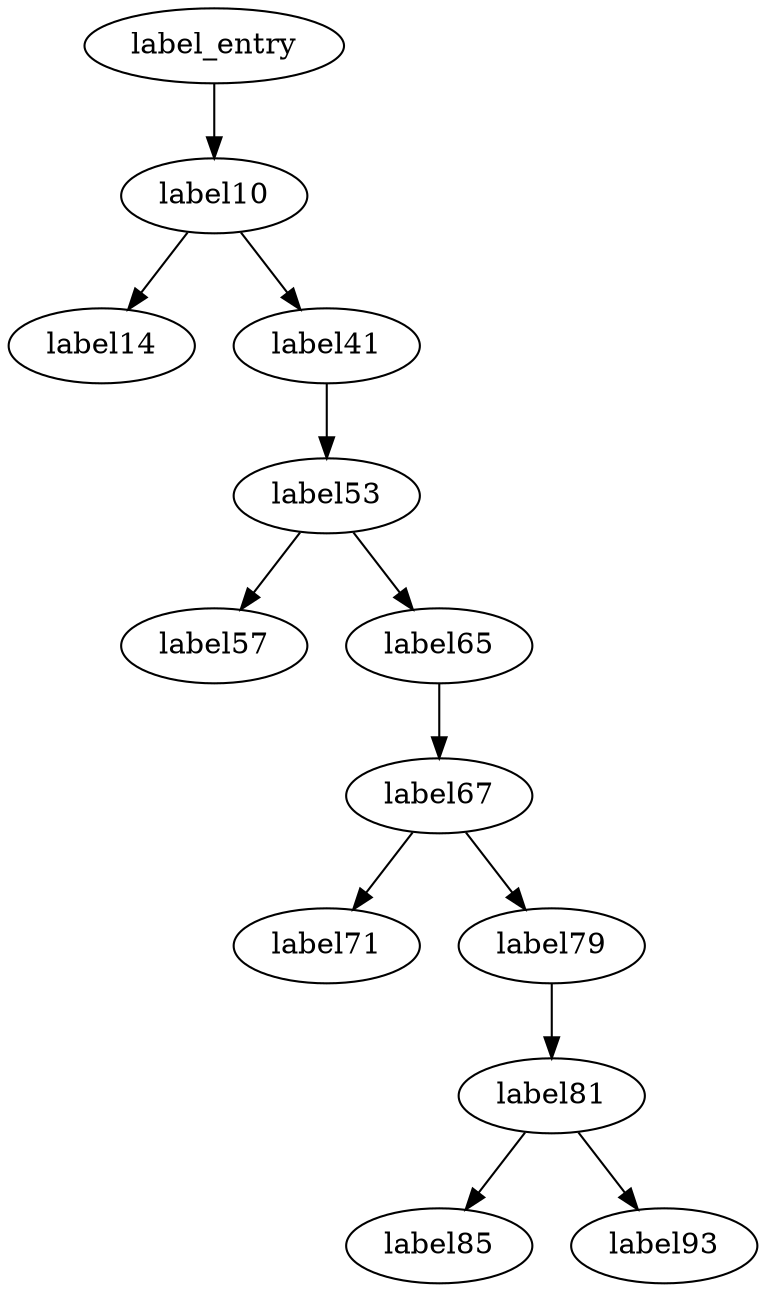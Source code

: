 digraph G {
	label_entry->label10;
	label10->label14;
	label10->label41;
	label41->label53;
	label53->label57;
	label53->label65;
	label65->label67;
	label67->label71;
	label67->label79;
	label79->label81;
	label81->label85;
	label81->label93;
}
